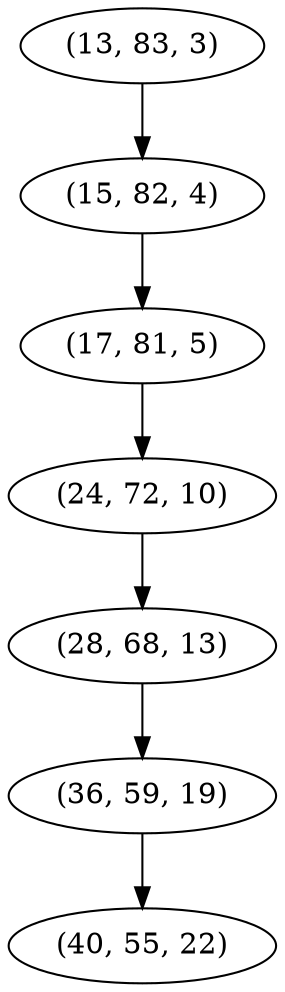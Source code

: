digraph tree {
    "(13, 83, 3)";
    "(15, 82, 4)";
    "(17, 81, 5)";
    "(24, 72, 10)";
    "(28, 68, 13)";
    "(36, 59, 19)";
    "(40, 55, 22)";
    "(13, 83, 3)" -> "(15, 82, 4)";
    "(15, 82, 4)" -> "(17, 81, 5)";
    "(17, 81, 5)" -> "(24, 72, 10)";
    "(24, 72, 10)" -> "(28, 68, 13)";
    "(28, 68, 13)" -> "(36, 59, 19)";
    "(36, 59, 19)" -> "(40, 55, 22)";
}
